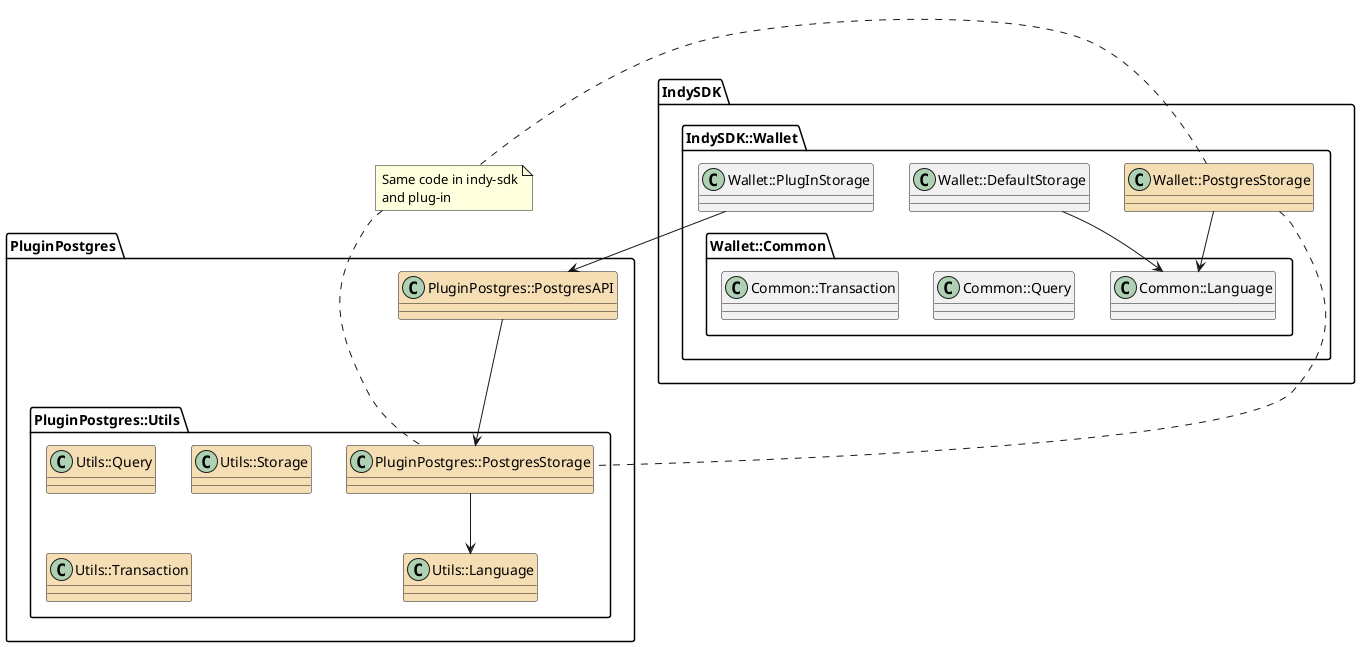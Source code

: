 @startuml

package IndySDK <<Folder >> {
  package IndySDK::Wallet {
    class Wallet::DefaultStorage
    class Wallet::PostgresStorage #Wheat
    class Wallet::PlugInStorage

    package Wallet::Common <<Folder>> {
      class Common::Language
      class Common::Query
      class Common::Transaction
    }

    Wallet::DefaultStorage -down-> Common::Language
    Wallet::PostgresStorage -down-> Common::Language
  }
}

package PluginPostgres <<Folder>> {
  class PluginPostgres::PostgresAPI #Wheat

  package PluginPostgres::Utils <<Folder>> {
    class PluginPostgres::PostgresStorage #Wheat
    class Utils::Language #Wheat
    class Utils::Query #Wheat
    class Utils::Storage #Wheat
    class Utils::Transaction #Wheat
  }

  PluginPostgres::PostgresAPI -down-> PluginPostgres::PostgresStorage
  PluginPostgres::PostgresStorage -down-> Utils::Language
}

Wallet::PostgresStorage .down. PluginPostgres::PostgresStorage

Wallet::PlugInStorage -down-> PluginPostgres::PostgresAPI

note "Same code in indy-sdk\nand plug-in" as N1
Wallet::PostgresStorage .left. N1
PluginPostgres::PostgresStorage .left. N1

@enduml
